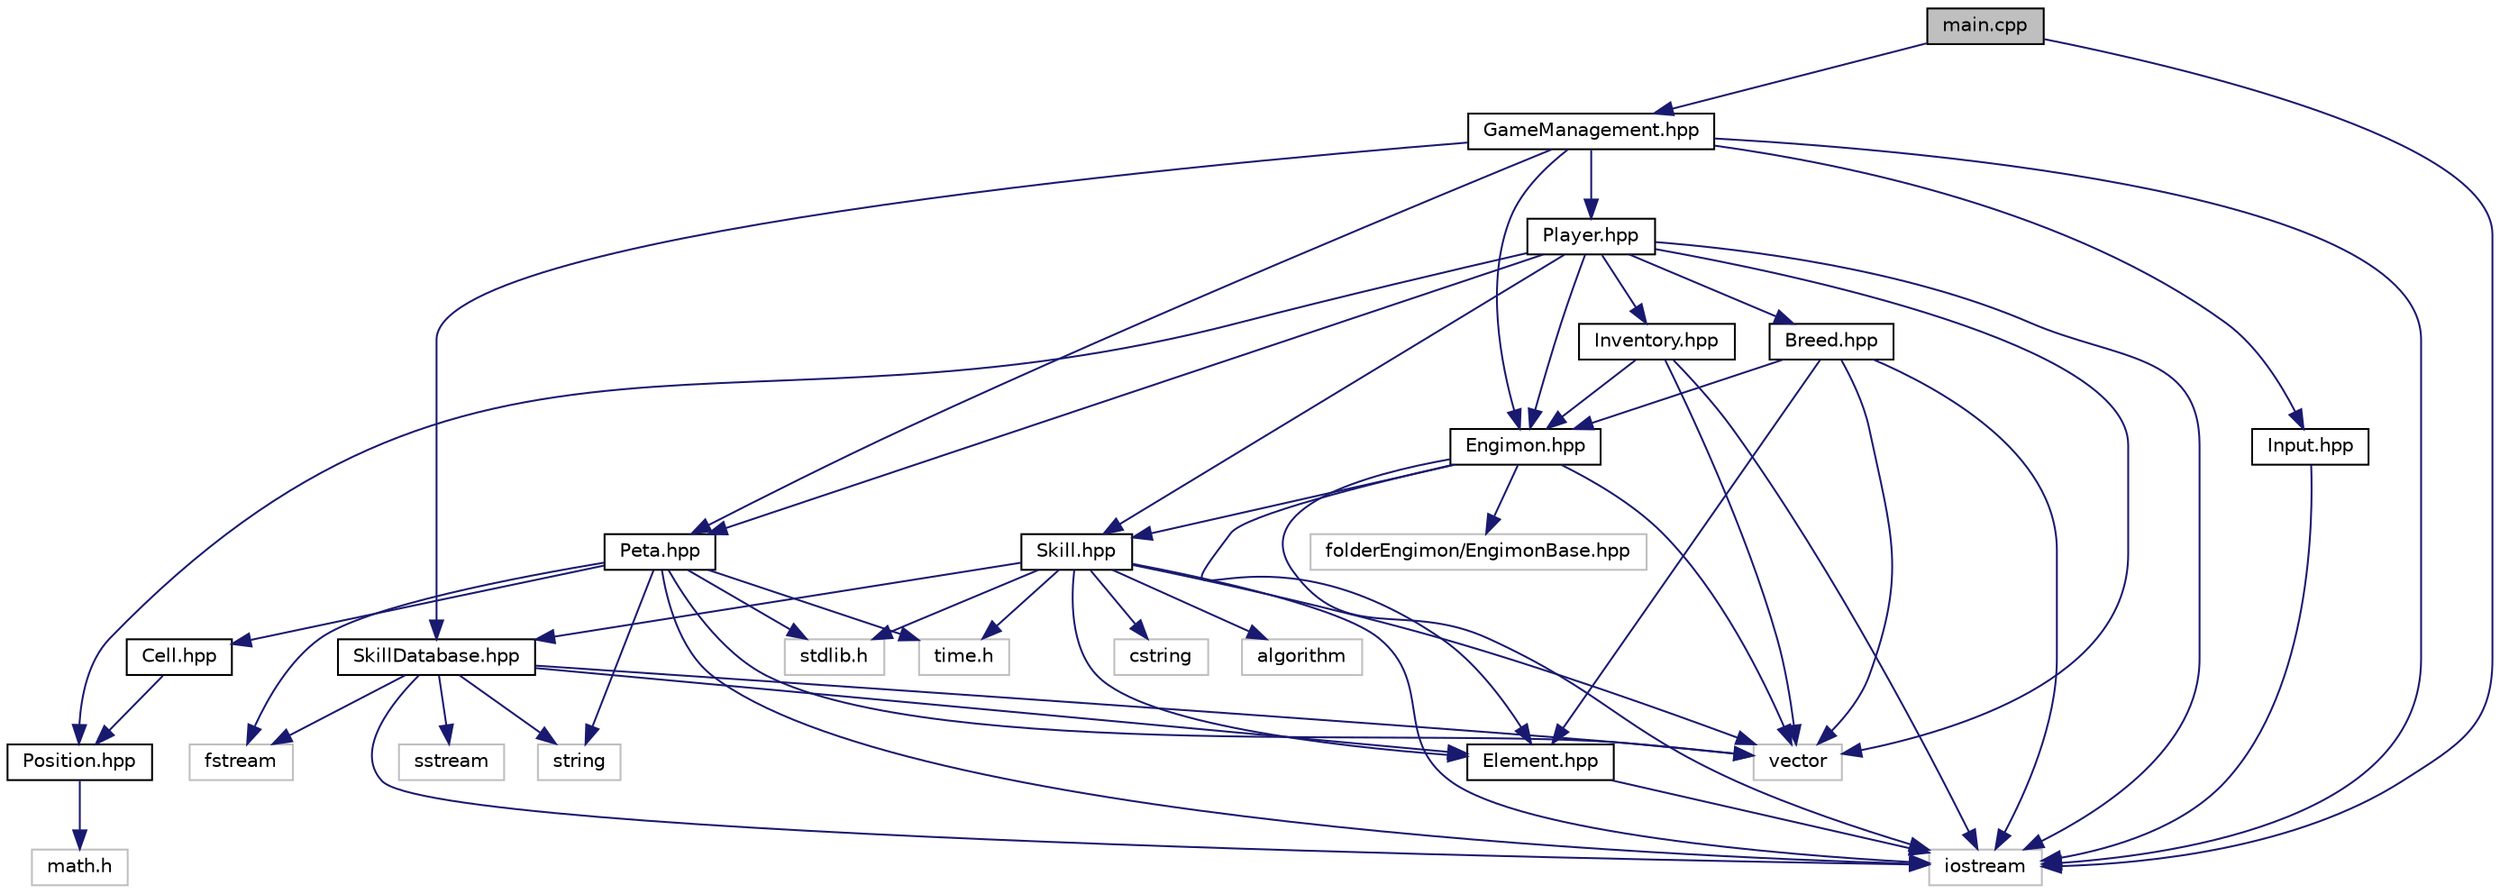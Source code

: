 digraph "main.cpp"
{
 // LATEX_PDF_SIZE
  edge [fontname="Helvetica",fontsize="10",labelfontname="Helvetica",labelfontsize="10"];
  node [fontname="Helvetica",fontsize="10",shape=record];
  Node1 [label="main.cpp",height=0.2,width=0.4,color="black", fillcolor="grey75", style="filled", fontcolor="black",tooltip=" "];
  Node1 -> Node2 [color="midnightblue",fontsize="10",style="solid"];
  Node2 [label="iostream",height=0.2,width=0.4,color="grey75", fillcolor="white", style="filled",tooltip=" "];
  Node1 -> Node3 [color="midnightblue",fontsize="10",style="solid"];
  Node3 [label="GameManagement.hpp",height=0.2,width=0.4,color="black", fillcolor="white", style="filled",URL="$_game_management_8hpp.html",tooltip=" "];
  Node3 -> Node2 [color="midnightblue",fontsize="10",style="solid"];
  Node3 -> Node4 [color="midnightblue",fontsize="10",style="solid"];
  Node4 [label="Peta.hpp",height=0.2,width=0.4,color="black", fillcolor="white", style="filled",URL="$_peta_8hpp.html",tooltip=" "];
  Node4 -> Node2 [color="midnightblue",fontsize="10",style="solid"];
  Node4 -> Node5 [color="midnightblue",fontsize="10",style="solid"];
  Node5 [label="vector",height=0.2,width=0.4,color="grey75", fillcolor="white", style="filled",tooltip=" "];
  Node4 -> Node6 [color="midnightblue",fontsize="10",style="solid"];
  Node6 [label="stdlib.h",height=0.2,width=0.4,color="grey75", fillcolor="white", style="filled",tooltip=" "];
  Node4 -> Node7 [color="midnightblue",fontsize="10",style="solid"];
  Node7 [label="time.h",height=0.2,width=0.4,color="grey75", fillcolor="white", style="filled",tooltip=" "];
  Node4 -> Node8 [color="midnightblue",fontsize="10",style="solid"];
  Node8 [label="fstream",height=0.2,width=0.4,color="grey75", fillcolor="white", style="filled",tooltip=" "];
  Node4 -> Node9 [color="midnightblue",fontsize="10",style="solid"];
  Node9 [label="string",height=0.2,width=0.4,color="grey75", fillcolor="white", style="filled",tooltip=" "];
  Node4 -> Node10 [color="midnightblue",fontsize="10",style="solid"];
  Node10 [label="Cell.hpp",height=0.2,width=0.4,color="black", fillcolor="white", style="filled",URL="$_cell_8hpp.html",tooltip=" "];
  Node10 -> Node11 [color="midnightblue",fontsize="10",style="solid"];
  Node11 [label="Position.hpp",height=0.2,width=0.4,color="black", fillcolor="white", style="filled",URL="$_position_8hpp.html",tooltip=" "];
  Node11 -> Node12 [color="midnightblue",fontsize="10",style="solid"];
  Node12 [label="math.h",height=0.2,width=0.4,color="grey75", fillcolor="white", style="filled",tooltip=" "];
  Node3 -> Node13 [color="midnightblue",fontsize="10",style="solid"];
  Node13 [label="Player.hpp",height=0.2,width=0.4,color="black", fillcolor="white", style="filled",URL="$_player_8hpp.html",tooltip=" "];
  Node13 -> Node2 [color="midnightblue",fontsize="10",style="solid"];
  Node13 -> Node5 [color="midnightblue",fontsize="10",style="solid"];
  Node13 -> Node11 [color="midnightblue",fontsize="10",style="solid"];
  Node13 -> Node14 [color="midnightblue",fontsize="10",style="solid"];
  Node14 [label="Inventory.hpp",height=0.2,width=0.4,color="black", fillcolor="white", style="filled",URL="$_inventory_8hpp.html",tooltip=" "];
  Node14 -> Node2 [color="midnightblue",fontsize="10",style="solid"];
  Node14 -> Node5 [color="midnightblue",fontsize="10",style="solid"];
  Node14 -> Node15 [color="midnightblue",fontsize="10",style="solid"];
  Node15 [label="Engimon.hpp",height=0.2,width=0.4,color="black", fillcolor="white", style="filled",URL="$_engimon_8hpp.html",tooltip=" "];
  Node15 -> Node5 [color="midnightblue",fontsize="10",style="solid"];
  Node15 -> Node2 [color="midnightblue",fontsize="10",style="solid"];
  Node15 -> Node16 [color="midnightblue",fontsize="10",style="solid"];
  Node16 [label="Skill.hpp",height=0.2,width=0.4,color="black", fillcolor="white", style="filled",URL="$_skill_8hpp.html",tooltip=" "];
  Node16 -> Node2 [color="midnightblue",fontsize="10",style="solid"];
  Node16 -> Node17 [color="midnightblue",fontsize="10",style="solid"];
  Node17 [label="cstring",height=0.2,width=0.4,color="grey75", fillcolor="white", style="filled",tooltip=" "];
  Node16 -> Node5 [color="midnightblue",fontsize="10",style="solid"];
  Node16 -> Node18 [color="midnightblue",fontsize="10",style="solid"];
  Node18 [label="algorithm",height=0.2,width=0.4,color="grey75", fillcolor="white", style="filled",tooltip=" "];
  Node16 -> Node6 [color="midnightblue",fontsize="10",style="solid"];
  Node16 -> Node7 [color="midnightblue",fontsize="10",style="solid"];
  Node16 -> Node19 [color="midnightblue",fontsize="10",style="solid"];
  Node19 [label="Element.hpp",height=0.2,width=0.4,color="black", fillcolor="white", style="filled",URL="$_element_8hpp.html",tooltip=" "];
  Node19 -> Node2 [color="midnightblue",fontsize="10",style="solid"];
  Node16 -> Node20 [color="midnightblue",fontsize="10",style="solid"];
  Node20 [label="SkillDatabase.hpp",height=0.2,width=0.4,color="black", fillcolor="white", style="filled",URL="$_skill_database_8hpp.html",tooltip=" "];
  Node20 -> Node2 [color="midnightblue",fontsize="10",style="solid"];
  Node20 -> Node9 [color="midnightblue",fontsize="10",style="solid"];
  Node20 -> Node5 [color="midnightblue",fontsize="10",style="solid"];
  Node20 -> Node8 [color="midnightblue",fontsize="10",style="solid"];
  Node20 -> Node21 [color="midnightblue",fontsize="10",style="solid"];
  Node21 [label="sstream",height=0.2,width=0.4,color="grey75", fillcolor="white", style="filled",tooltip=" "];
  Node20 -> Node19 [color="midnightblue",fontsize="10",style="solid"];
  Node15 -> Node19 [color="midnightblue",fontsize="10",style="solid"];
  Node15 -> Node22 [color="midnightblue",fontsize="10",style="solid"];
  Node22 [label="folderEngimon/EngimonBase.hpp",height=0.2,width=0.4,color="grey75", fillcolor="white", style="filled",tooltip=" "];
  Node13 -> Node4 [color="midnightblue",fontsize="10",style="solid"];
  Node13 -> Node15 [color="midnightblue",fontsize="10",style="solid"];
  Node13 -> Node16 [color="midnightblue",fontsize="10",style="solid"];
  Node13 -> Node23 [color="midnightblue",fontsize="10",style="solid"];
  Node23 [label="Breed.hpp",height=0.2,width=0.4,color="black", fillcolor="white", style="filled",URL="$_breed_8hpp.html",tooltip=" "];
  Node23 -> Node2 [color="midnightblue",fontsize="10",style="solid"];
  Node23 -> Node5 [color="midnightblue",fontsize="10",style="solid"];
  Node23 -> Node15 [color="midnightblue",fontsize="10",style="solid"];
  Node23 -> Node19 [color="midnightblue",fontsize="10",style="solid"];
  Node3 -> Node15 [color="midnightblue",fontsize="10",style="solid"];
  Node3 -> Node24 [color="midnightblue",fontsize="10",style="solid"];
  Node24 [label="Input.hpp",height=0.2,width=0.4,color="black", fillcolor="white", style="filled",URL="$_input_8hpp.html",tooltip=" "];
  Node24 -> Node2 [color="midnightblue",fontsize="10",style="solid"];
  Node3 -> Node20 [color="midnightblue",fontsize="10",style="solid"];
}
